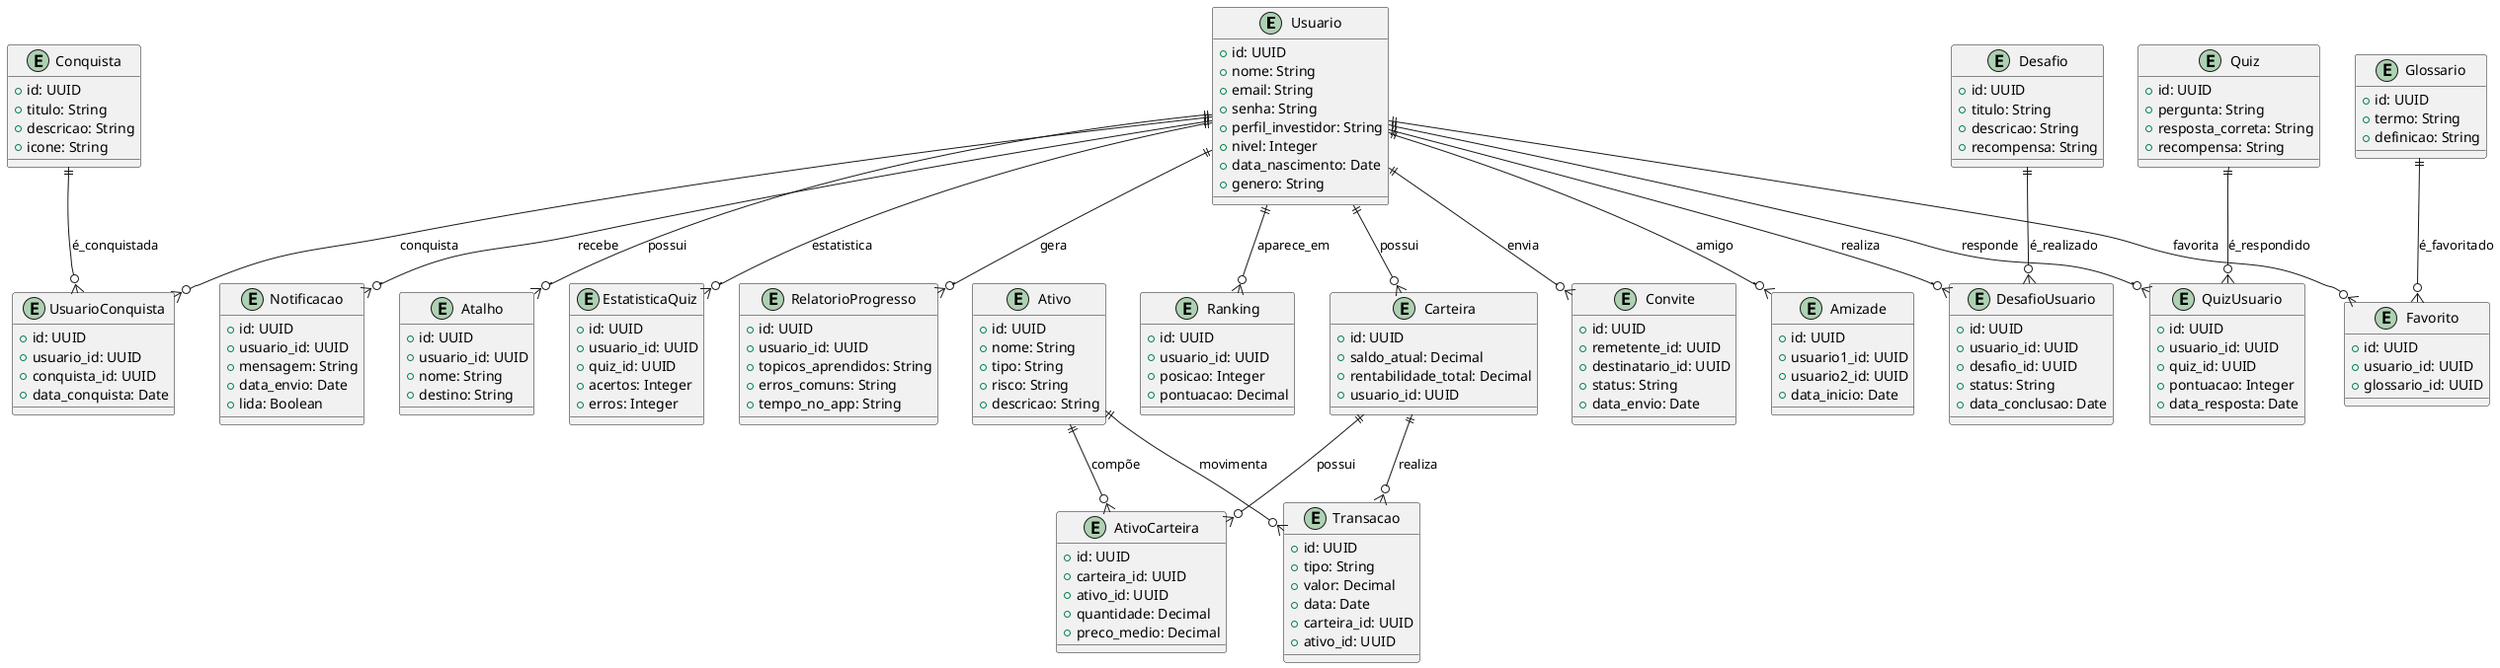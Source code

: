 @startuml

entity Usuario {
    + id: UUID
    + nome: String
    + email: String
    + senha: String
    + perfil_investidor: String
    + nivel: Integer
    + data_nascimento: Date
    + genero: String
}

entity Carteira {
    + id: UUID
    + saldo_atual: Decimal
    + rentabilidade_total: Decimal
    + usuario_id: UUID
}

entity Ativo {
    + id: UUID
    + nome: String
    + tipo: String
    + risco: String
    + descricao: String
}

entity AtivoCarteira {
    + id: UUID
    + carteira_id: UUID
    + ativo_id: UUID
    + quantidade: Decimal
    + preco_medio: Decimal
}

entity Transacao {
    + id: UUID
    + tipo: String
    + valor: Decimal
    + data: Date
    + carteira_id: UUID
    + ativo_id: UUID
}

entity Desafio {
    + id: UUID
    + titulo: String
    + descricao: String
    + recompensa: String
}

entity DesafioUsuario {
    + id: UUID
    + usuario_id: UUID
    + desafio_id: UUID
    + status: String
    + data_conclusao: Date
}

entity Quiz {
    + id: UUID
    + pergunta: String
    + resposta_correta: String
    + recompensa: String
}

entity QuizUsuario {
    + id: UUID
    + usuario_id: UUID
    + quiz_id: UUID
    + pontuacao: Integer
    + data_resposta: Date
}

entity Glossario {
    + id: UUID
    + termo: String
    + definicao: String
}

entity Favorito {
    + id: UUID
    + usuario_id: UUID
    + glossario_id: UUID
}

entity Conquista {
    + id: UUID
    + titulo: String
    + descricao: String
    + icone: String
}

entity UsuarioConquista {
    + id: UUID
    + usuario_id: UUID
    + conquista_id: UUID
    + data_conquista: Date
}

entity RelatorioProgresso {
    + id: UUID
    + usuario_id: UUID
    + topicos_aprendidos: String
    + erros_comuns: String
    + tempo_no_app: String
}

entity Ranking {
    + id: UUID
    + usuario_id: UUID
    + posicao: Integer
    + pontuacao: Decimal
}

entity Convite {
    + id: UUID
    + remetente_id: UUID
    + destinatario_id: UUID
    + status: String
    + data_envio: Date
}

entity Amizade {
    + id: UUID
    + usuario1_id: UUID
    + usuario2_id: UUID
    + data_inicio: Date
}

entity Notificacao {
    + id: UUID
    + usuario_id: UUID
    + mensagem: String
    + data_envio: Date
    + lida: Boolean
}

entity Atalho {
    + id: UUID
    + usuario_id: UUID
    + nome: String
    + destino: String
}

entity EstatisticaQuiz {
    + id: UUID
    + usuario_id: UUID
    + quiz_id: UUID
    + acertos: Integer
    + erros: Integer
}

Usuario ||--o{ Carteira : possui
Carteira ||--o{ AtivoCarteira : possui
Ativo ||--o{ AtivoCarteira : compõe
Carteira ||--o{ Transacao : realiza
Ativo ||--o{ Transacao : movimenta

Usuario ||--o{ DesafioUsuario : realiza
Desafio ||--o{ DesafioUsuario : é_realizado
Usuario ||--o{ QuizUsuario : responde
Quiz ||--o{ QuizUsuario : é_respondido

Usuario ||--o{ Favorito : favorita
Glossario ||--o{ Favorito : é_favoritado

Usuario ||--o{ UsuarioConquista : conquista
Conquista ||--o{ UsuarioConquista : é_conquistada

Usuario ||--o{ RelatorioProgresso : gera
Usuario ||--o{ Ranking : aparece_em
Usuario ||--o{ Convite : envia
Usuario ||--o{ Amizade : amigo
Usuario ||--o{ Notificacao : recebe
Usuario ||--o{ Atalho : possui
Usuario ||--o{ EstatisticaQuiz : estatistica

@enduml